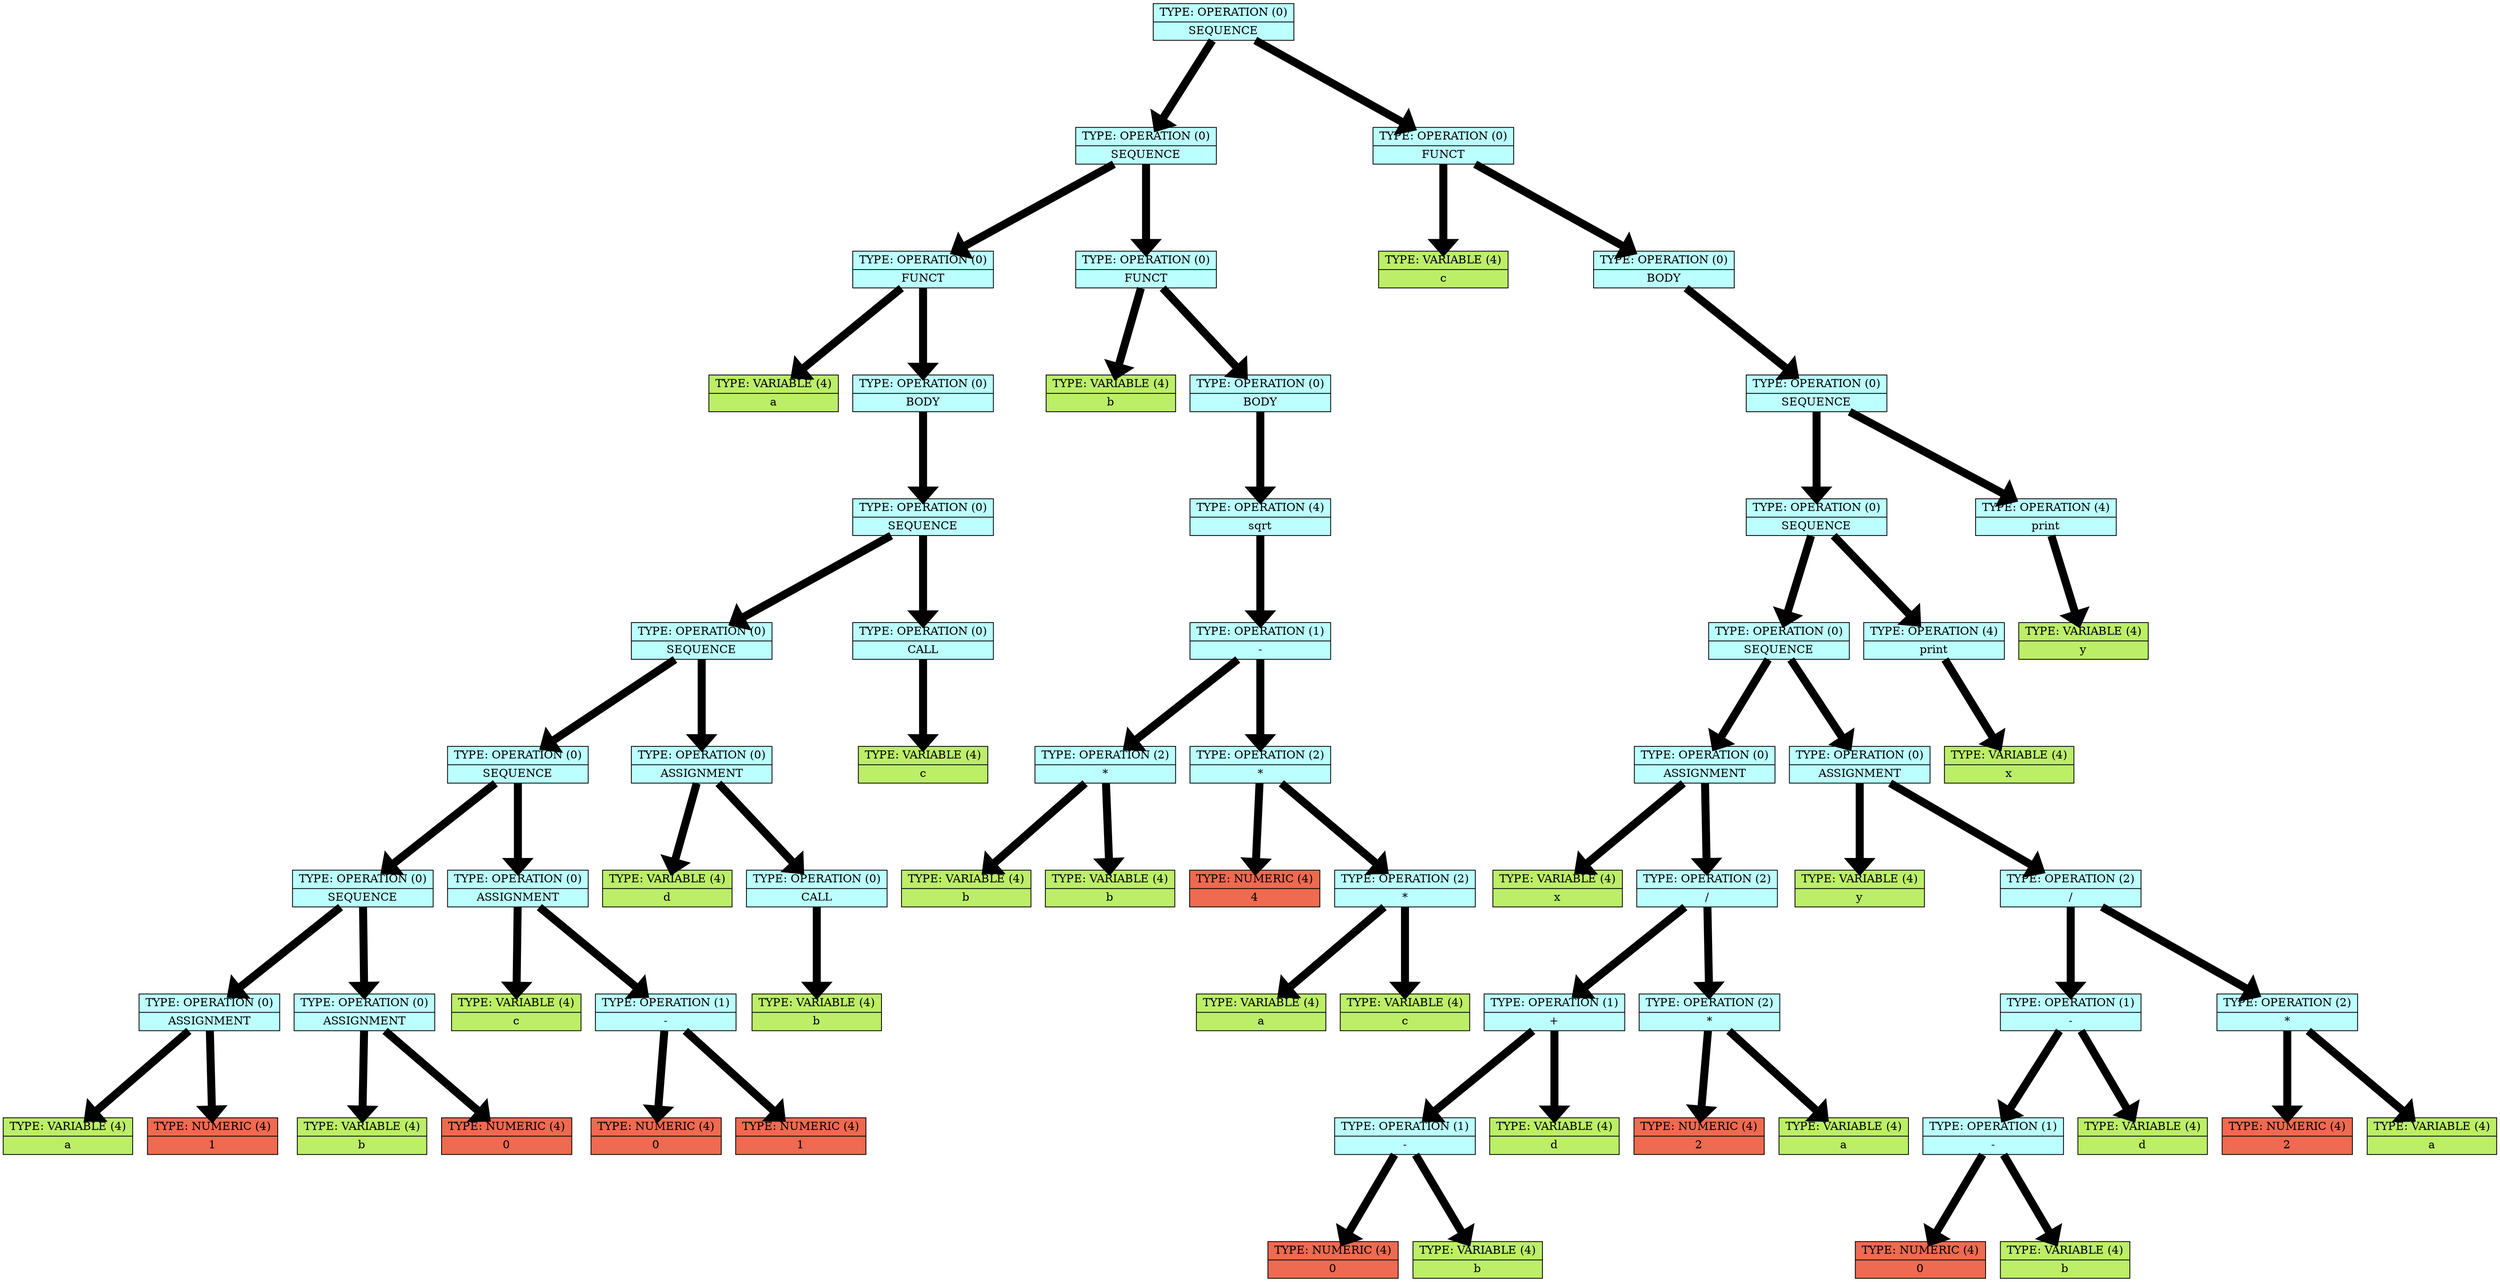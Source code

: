 digraph structs {    
rankdir = TB;        
graph [dpi = 200];   
ranksep = 1.5;       
edge[penwidth = 10]; 
cell0 [style = filled, color = black, shape=record, 
fillcolor = paleturquoise1, label = " { <ptr> TYPE: OPERATION (0) | SEQUENCE} " ];                         
cell1 [style = filled, color = black, shape=record, 
fillcolor = paleturquoise1, label = " { <ptr> TYPE: OPERATION (0) | SEQUENCE} " ];                         
cell2 [style = filled, color = black, shape=record, 
fillcolor = paleturquoise1, label = " { <ptr> TYPE: OPERATION (0) | FUNCT} " ];                         
cell3 [style = filled, color = black, shape=record, 
fillcolor = darkolivegreen2, label = " { <ptr> TYPE: VARIABLE (4) | a} " ];                         
cell4 [style = filled, color = black, shape=record, 
fillcolor = paleturquoise1, label = " { <ptr> TYPE: OPERATION (0) | BODY} " ];                         
cell5 [style = filled, color = black, shape=record, 
fillcolor = paleturquoise1, label = " { <ptr> TYPE: OPERATION (0) | SEQUENCE} " ];                         
cell6 [style = filled, color = black, shape=record, 
fillcolor = paleturquoise1, label = " { <ptr> TYPE: OPERATION (0) | SEQUENCE} " ];                         
cell7 [style = filled, color = black, shape=record, 
fillcolor = paleturquoise1, label = " { <ptr> TYPE: OPERATION (0) | SEQUENCE} " ];                         
cell8 [style = filled, color = black, shape=record, 
fillcolor = paleturquoise1, label = " { <ptr> TYPE: OPERATION (0) | SEQUENCE} " ];                         
cell9 [style = filled, color = black, shape=record, 
fillcolor = paleturquoise1, label = " { <ptr> TYPE: OPERATION (0) | ASSIGNMENT} " ];                         
cell10 [style = filled, color = black, shape=record, 
fillcolor = darkolivegreen2, label = " { <ptr> TYPE: VARIABLE (4) | a} " ];                         
cell11 [style = filled, color = black, shape=record, 
fillcolor = coral2, label = " { <ptr> TYPE: NUMERIC (4) | 1} " ];                         
cell12 [style = filled, color = black, shape=record, 
fillcolor = paleturquoise1, label = " { <ptr> TYPE: OPERATION (0) | ASSIGNMENT} " ];                         
cell13 [style = filled, color = black, shape=record, 
fillcolor = darkolivegreen2, label = " { <ptr> TYPE: VARIABLE (4) | b} " ];                         
cell14 [style = filled, color = black, shape=record, 
fillcolor = coral2, label = " { <ptr> TYPE: NUMERIC (4) | 0} " ];                         
cell15 [style = filled, color = black, shape=record, 
fillcolor = paleturquoise1, label = " { <ptr> TYPE: OPERATION (0) | ASSIGNMENT} " ];                         
cell16 [style = filled, color = black, shape=record, 
fillcolor = darkolivegreen2, label = " { <ptr> TYPE: VARIABLE (4) | c} " ];                         
cell17 [style = filled, color = black, shape=record, 
fillcolor = paleturquoise1, label = " { <ptr> TYPE: OPERATION (1) | -} " ];                         
cell18 [style = filled, color = black, shape=record, 
fillcolor = coral2, label = " { <ptr> TYPE: NUMERIC (4) | 0} " ];                         
cell19 [style = filled, color = black, shape=record, 
fillcolor = coral2, label = " { <ptr> TYPE: NUMERIC (4) | 1} " ];                         
cell20 [style = filled, color = black, shape=record, 
fillcolor = paleturquoise1, label = " { <ptr> TYPE: OPERATION (0) | ASSIGNMENT} " ];                         
cell21 [style = filled, color = black, shape=record, 
fillcolor = darkolivegreen2, label = " { <ptr> TYPE: VARIABLE (4) | d} " ];                         
cell22 [style = filled, color = black, shape=record, 
fillcolor = paleturquoise1, label = " { <ptr> TYPE: OPERATION (0) | CALL} " ];                         
cell23 [style = filled, color = black, shape=record, 
fillcolor = darkolivegreen2, label = " { <ptr> TYPE: VARIABLE (4) | b} " ];                         
cell24 [style = filled, color = black, shape=record, 
fillcolor = paleturquoise1, label = " { <ptr> TYPE: OPERATION (0) | CALL} " ];                         
cell25 [style = filled, color = black, shape=record, 
fillcolor = darkolivegreen2, label = " { <ptr> TYPE: VARIABLE (4) | c} " ];                         
cell26 [style = filled, color = black, shape=record, 
fillcolor = paleturquoise1, label = " { <ptr> TYPE: OPERATION (0) | FUNCT} " ];                         
cell27 [style = filled, color = black, shape=record, 
fillcolor = darkolivegreen2, label = " { <ptr> TYPE: VARIABLE (4) | b} " ];                         
cell28 [style = filled, color = black, shape=record, 
fillcolor = paleturquoise1, label = " { <ptr> TYPE: OPERATION (0) | BODY} " ];                         
cell29 [style = filled, color = black, shape=record, 
fillcolor = paleturquoise1, label = " { <ptr> TYPE: OPERATION (4) | sqrt} " ];                         
cell30 [style = filled, color = black, shape=record, 
fillcolor = paleturquoise1, label = " { <ptr> TYPE: OPERATION (1) | -} " ];                         
cell31 [style = filled, color = black, shape=record, 
fillcolor = paleturquoise1, label = " { <ptr> TYPE: OPERATION (2) | *} " ];                         
cell32 [style = filled, color = black, shape=record, 
fillcolor = darkolivegreen2, label = " { <ptr> TYPE: VARIABLE (4) | b} " ];                         
cell33 [style = filled, color = black, shape=record, 
fillcolor = darkolivegreen2, label = " { <ptr> TYPE: VARIABLE (4) | b} " ];                         
cell34 [style = filled, color = black, shape=record, 
fillcolor = paleturquoise1, label = " { <ptr> TYPE: OPERATION (2) | *} " ];                         
cell35 [style = filled, color = black, shape=record, 
fillcolor = coral2, label = " { <ptr> TYPE: NUMERIC (4) | 4} " ];                         
cell36 [style = filled, color = black, shape=record, 
fillcolor = paleturquoise1, label = " { <ptr> TYPE: OPERATION (2) | *} " ];                         
cell37 [style = filled, color = black, shape=record, 
fillcolor = darkolivegreen2, label = " { <ptr> TYPE: VARIABLE (4) | a} " ];                         
cell38 [style = filled, color = black, shape=record, 
fillcolor = darkolivegreen2, label = " { <ptr> TYPE: VARIABLE (4) | c} " ];                         
cell39 [style = filled, color = black, shape=record, 
fillcolor = paleturquoise1, label = " { <ptr> TYPE: OPERATION (0) | FUNCT} " ];                         
cell40 [style = filled, color = black, shape=record, 
fillcolor = darkolivegreen2, label = " { <ptr> TYPE: VARIABLE (4) | c} " ];                         
cell41 [style = filled, color = black, shape=record, 
fillcolor = paleturquoise1, label = " { <ptr> TYPE: OPERATION (0) | BODY} " ];                         
cell42 [style = filled, color = black, shape=record, 
fillcolor = paleturquoise1, label = " { <ptr> TYPE: OPERATION (0) | SEQUENCE} " ];                         
cell43 [style = filled, color = black, shape=record, 
fillcolor = paleturquoise1, label = " { <ptr> TYPE: OPERATION (0) | SEQUENCE} " ];                         
cell44 [style = filled, color = black, shape=record, 
fillcolor = paleturquoise1, label = " { <ptr> TYPE: OPERATION (0) | SEQUENCE} " ];                         
cell45 [style = filled, color = black, shape=record, 
fillcolor = paleturquoise1, label = " { <ptr> TYPE: OPERATION (0) | ASSIGNMENT} " ];                         
cell46 [style = filled, color = black, shape=record, 
fillcolor = darkolivegreen2, label = " { <ptr> TYPE: VARIABLE (4) | x} " ];                         
cell47 [style = filled, color = black, shape=record, 
fillcolor = paleturquoise1, label = " { <ptr> TYPE: OPERATION (2) | /} " ];                         
cell48 [style = filled, color = black, shape=record, 
fillcolor = paleturquoise1, label = " { <ptr> TYPE: OPERATION (1) | +} " ];                         
cell49 [style = filled, color = black, shape=record, 
fillcolor = paleturquoise1, label = " { <ptr> TYPE: OPERATION (1) | -} " ];                         
cell50 [style = filled, color = black, shape=record, 
fillcolor = coral2, label = " { <ptr> TYPE: NUMERIC (4) | 0} " ];                         
cell51 [style = filled, color = black, shape=record, 
fillcolor = darkolivegreen2, label = " { <ptr> TYPE: VARIABLE (4) | b} " ];                         
cell52 [style = filled, color = black, shape=record, 
fillcolor = darkolivegreen2, label = " { <ptr> TYPE: VARIABLE (4) | d} " ];                         
cell53 [style = filled, color = black, shape=record, 
fillcolor = paleturquoise1, label = " { <ptr> TYPE: OPERATION (2) | *} " ];                         
cell54 [style = filled, color = black, shape=record, 
fillcolor = coral2, label = " { <ptr> TYPE: NUMERIC (4) | 2} " ];                         
cell55 [style = filled, color = black, shape=record, 
fillcolor = darkolivegreen2, label = " { <ptr> TYPE: VARIABLE (4) | a} " ];                         
cell56 [style = filled, color = black, shape=record, 
fillcolor = paleturquoise1, label = " { <ptr> TYPE: OPERATION (0) | ASSIGNMENT} " ];                         
cell57 [style = filled, color = black, shape=record, 
fillcolor = darkolivegreen2, label = " { <ptr> TYPE: VARIABLE (4) | y} " ];                         
cell58 [style = filled, color = black, shape=record, 
fillcolor = paleturquoise1, label = " { <ptr> TYPE: OPERATION (2) | /} " ];                         
cell59 [style = filled, color = black, shape=record, 
fillcolor = paleturquoise1, label = " { <ptr> TYPE: OPERATION (1) | -} " ];                         
cell60 [style = filled, color = black, shape=record, 
fillcolor = paleturquoise1, label = " { <ptr> TYPE: OPERATION (1) | -} " ];                         
cell61 [style = filled, color = black, shape=record, 
fillcolor = coral2, label = " { <ptr> TYPE: NUMERIC (4) | 0} " ];                         
cell62 [style = filled, color = black, shape=record, 
fillcolor = darkolivegreen2, label = " { <ptr> TYPE: VARIABLE (4) | b} " ];                         
cell63 [style = filled, color = black, shape=record, 
fillcolor = darkolivegreen2, label = " { <ptr> TYPE: VARIABLE (4) | d} " ];                         
cell64 [style = filled, color = black, shape=record, 
fillcolor = paleturquoise1, label = " { <ptr> TYPE: OPERATION (2) | *} " ];                         
cell65 [style = filled, color = black, shape=record, 
fillcolor = coral2, label = " { <ptr> TYPE: NUMERIC (4) | 2} " ];                         
cell66 [style = filled, color = black, shape=record, 
fillcolor = darkolivegreen2, label = " { <ptr> TYPE: VARIABLE (4) | a} " ];                         
cell67 [style = filled, color = black, shape=record, 
fillcolor = paleturquoise1, label = " { <ptr> TYPE: OPERATION (4) | print} " ];                         
cell68 [style = filled, color = black, shape=record, 
fillcolor = darkolivegreen2, label = " { <ptr> TYPE: VARIABLE (4) | x} " ];                         
cell69 [style = filled, color = black, shape=record, 
fillcolor = paleturquoise1, label = " { <ptr> TYPE: OPERATION (4) | print} " ];                         
cell70 [style = filled, color = black, shape=record, 
fillcolor = darkolivegreen2, label = " { <ptr> TYPE: VARIABLE (4) | y} " ];                         
cell0 -> cell1;
cell1 -> cell2;
cell2 -> cell3;
cell2 -> cell4;
cell4 -> cell5;
cell5 -> cell6;
cell6 -> cell7;
cell7 -> cell8;
cell8 -> cell9;
cell9 -> cell10;
cell9 -> cell11;
cell8 -> cell12;
cell12 -> cell13;
cell12 -> cell14;
cell7 -> cell15;
cell15 -> cell16;
cell15 -> cell17;
cell17 -> cell18;
cell17 -> cell19;
cell6 -> cell20;
cell20 -> cell21;
cell20 -> cell22;
cell22 -> cell23;
cell5 -> cell24;
cell24 -> cell25;
cell1 -> cell26;
cell26 -> cell27;
cell26 -> cell28;
cell28 -> cell29;
cell29 -> cell30;
cell30 -> cell31;
cell31 -> cell32;
cell31 -> cell33;
cell30 -> cell34;
cell34 -> cell35;
cell34 -> cell36;
cell36 -> cell37;
cell36 -> cell38;
cell0 -> cell39;
cell39 -> cell40;
cell39 -> cell41;
cell41 -> cell42;
cell42 -> cell43;
cell43 -> cell44;
cell44 -> cell45;
cell45 -> cell46;
cell45 -> cell47;
cell47 -> cell48;
cell48 -> cell49;
cell49 -> cell50;
cell49 -> cell51;
cell48 -> cell52;
cell47 -> cell53;
cell53 -> cell54;
cell53 -> cell55;
cell44 -> cell56;
cell56 -> cell57;
cell56 -> cell58;
cell58 -> cell59;
cell59 -> cell60;
cell60 -> cell61;
cell60 -> cell62;
cell59 -> cell63;
cell58 -> cell64;
cell64 -> cell65;
cell64 -> cell66;
cell43 -> cell67;
cell67 -> cell68;
cell42 -> cell69;
cell69 -> cell70;
}
